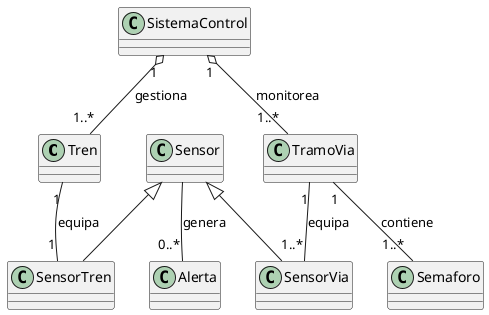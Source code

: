 @startuml trafico de trenes

class Tren {

}

class TramoVia {

}

class Sensor {

}

class SensorTren {

}

class SensorVia {

}

class Semaforo {

}

class Alerta {

}

class SistemaControl {

}

' Herencia
Sensor <|-- SensorTren
Sensor <|-- SensorVia

' Relaciones del sistema
SistemaControl "1" o-- "1..*" Tren : gestiona 
SistemaControl "1" o-- "1..*" TramoVia : monitorea 

' Relaciones entre entidades físicas
TramoVia "1" -- "1..*" Semaforo : contiene 
TramoVia "1" -- "1..*" SensorVia : equipa 
Tren "1" -- "1" SensorTren : equipa

' Generación de alertas
Sensor -- "0..*" Alerta : genera

@enduml
